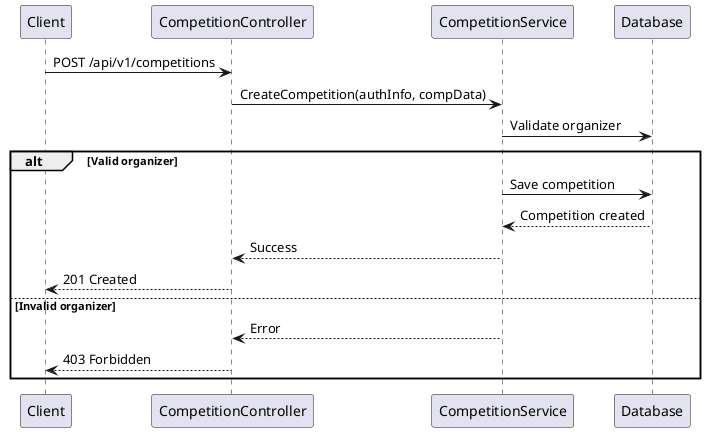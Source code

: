 @startuml
participant Client
participant CompetitionController
participant CompetitionService
participant Database

Client -> CompetitionController: POST /api/v1/competitions
CompetitionController -> CompetitionService: CreateCompetition(authInfo, compData)
CompetitionService -> Database: Validate organizer
alt Valid organizer
  CompetitionService -> Database: Save competition
  Database --> CompetitionService: Competition created
  CompetitionService --> CompetitionController: Success
  CompetitionController --> Client: 201 Created
else Invalid organizer
  CompetitionService --> CompetitionController: Error
  CompetitionController --> Client: 403 Forbidden
end
@enduml
